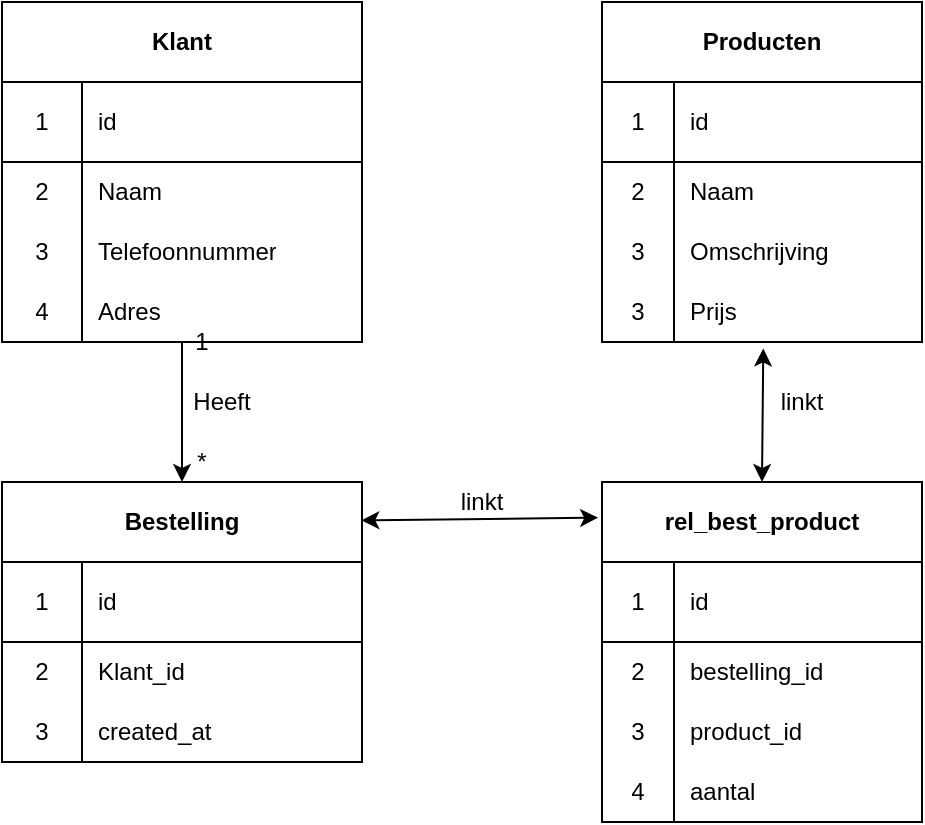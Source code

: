 <mxfile version="14.5.3" type="github">
  <diagram id="C5RBs43oDa-KdzZeNtuy" name="Page-1">
    <mxGraphModel dx="833" dy="593" grid="1" gridSize="10" guides="1" tooltips="1" connect="1" arrows="1" fold="1" page="1" pageScale="1" pageWidth="1300" pageHeight="1300" background="none" math="0" shadow="0">
      <root>
        <mxCell id="WIyWlLk6GJQsqaUBKTNV-0" />
        <mxCell id="WIyWlLk6GJQsqaUBKTNV-1" parent="WIyWlLk6GJQsqaUBKTNV-0" />
        <mxCell id="O79oeAFL2QF2HTidsIBU-59" style="edgeStyle=orthogonalEdgeStyle;rounded=0;orthogonalLoop=1;jettySize=auto;html=1;exitX=0.5;exitY=1;exitDx=0;exitDy=0;entryX=0.5;entryY=0;entryDx=0;entryDy=0;" edge="1" parent="WIyWlLk6GJQsqaUBKTNV-1" source="O79oeAFL2QF2HTidsIBU-7" target="O79oeAFL2QF2HTidsIBU-33">
          <mxGeometry relative="1" as="geometry" />
        </mxCell>
        <mxCell id="O79oeAFL2QF2HTidsIBU-7" value="Klant" style="shape=table;html=1;whiteSpace=wrap;startSize=40;container=1;collapsible=0;childLayout=tableLayout;fixedRows=1;rowLines=0;fontStyle=1;align=center;" vertex="1" parent="WIyWlLk6GJQsqaUBKTNV-1">
          <mxGeometry x="140" y="120" width="180" height="170" as="geometry" />
        </mxCell>
        <mxCell id="O79oeAFL2QF2HTidsIBU-8" value="" style="shape=partialRectangle;html=1;whiteSpace=wrap;collapsible=0;dropTarget=0;pointerEvents=0;fillColor=none;top=0;left=0;bottom=1;right=0;points=[[0,0.5],[1,0.5]];portConstraint=eastwest;" vertex="1" parent="O79oeAFL2QF2HTidsIBU-7">
          <mxGeometry y="40" width="180" height="40" as="geometry" />
        </mxCell>
        <mxCell id="O79oeAFL2QF2HTidsIBU-9" value="1" style="shape=partialRectangle;html=1;whiteSpace=wrap;connectable=0;fillColor=none;top=0;left=0;bottom=0;right=0;overflow=hidden;" vertex="1" parent="O79oeAFL2QF2HTidsIBU-8">
          <mxGeometry width="40" height="40" as="geometry" />
        </mxCell>
        <mxCell id="O79oeAFL2QF2HTidsIBU-10" value="id" style="shape=partialRectangle;html=1;whiteSpace=wrap;connectable=0;fillColor=none;top=0;left=0;bottom=0;right=0;align=left;spacingLeft=6;overflow=hidden;" vertex="1" parent="O79oeAFL2QF2HTidsIBU-8">
          <mxGeometry x="40" width="140" height="40" as="geometry" />
        </mxCell>
        <mxCell id="O79oeAFL2QF2HTidsIBU-11" value="" style="shape=partialRectangle;html=1;whiteSpace=wrap;collapsible=0;dropTarget=0;pointerEvents=0;fillColor=none;top=0;left=0;bottom=0;right=0;points=[[0,0.5],[1,0.5]];portConstraint=eastwest;" vertex="1" parent="O79oeAFL2QF2HTidsIBU-7">
          <mxGeometry y="80" width="180" height="30" as="geometry" />
        </mxCell>
        <mxCell id="O79oeAFL2QF2HTidsIBU-12" value="2" style="shape=partialRectangle;html=1;whiteSpace=wrap;connectable=0;fillColor=none;top=0;left=0;bottom=0;right=0;overflow=hidden;" vertex="1" parent="O79oeAFL2QF2HTidsIBU-11">
          <mxGeometry width="40" height="30" as="geometry" />
        </mxCell>
        <mxCell id="O79oeAFL2QF2HTidsIBU-13" value="Naam" style="shape=partialRectangle;html=1;whiteSpace=wrap;connectable=0;fillColor=none;top=0;left=0;bottom=0;right=0;align=left;spacingLeft=6;overflow=hidden;" vertex="1" parent="O79oeAFL2QF2HTidsIBU-11">
          <mxGeometry x="40" width="140" height="30" as="geometry" />
        </mxCell>
        <mxCell id="O79oeAFL2QF2HTidsIBU-14" value="" style="shape=partialRectangle;html=1;whiteSpace=wrap;collapsible=0;dropTarget=0;pointerEvents=0;fillColor=none;top=0;left=0;bottom=0;right=0;points=[[0,0.5],[1,0.5]];portConstraint=eastwest;" vertex="1" parent="O79oeAFL2QF2HTidsIBU-7">
          <mxGeometry y="110" width="180" height="30" as="geometry" />
        </mxCell>
        <mxCell id="O79oeAFL2QF2HTidsIBU-15" value="3" style="shape=partialRectangle;html=1;whiteSpace=wrap;connectable=0;fillColor=none;top=0;left=0;bottom=0;right=0;overflow=hidden;" vertex="1" parent="O79oeAFL2QF2HTidsIBU-14">
          <mxGeometry width="40" height="30" as="geometry" />
        </mxCell>
        <mxCell id="O79oeAFL2QF2HTidsIBU-16" value="Telefoonnummer" style="shape=partialRectangle;html=1;whiteSpace=wrap;connectable=0;fillColor=none;top=0;left=0;bottom=0;right=0;align=left;spacingLeft=6;overflow=hidden;" vertex="1" parent="O79oeAFL2QF2HTidsIBU-14">
          <mxGeometry x="40" width="140" height="30" as="geometry" />
        </mxCell>
        <mxCell id="O79oeAFL2QF2HTidsIBU-17" value="" style="shape=partialRectangle;html=1;whiteSpace=wrap;collapsible=0;dropTarget=0;pointerEvents=0;fillColor=none;top=0;left=0;bottom=0;right=0;points=[[0,0.5],[1,0.5]];portConstraint=eastwest;" vertex="1" parent="O79oeAFL2QF2HTidsIBU-7">
          <mxGeometry y="140" width="180" height="30" as="geometry" />
        </mxCell>
        <mxCell id="O79oeAFL2QF2HTidsIBU-18" value="4" style="shape=partialRectangle;html=1;whiteSpace=wrap;connectable=0;fillColor=none;top=0;left=0;bottom=0;right=0;overflow=hidden;" vertex="1" parent="O79oeAFL2QF2HTidsIBU-17">
          <mxGeometry width="40" height="30" as="geometry" />
        </mxCell>
        <mxCell id="O79oeAFL2QF2HTidsIBU-19" value="Adres" style="shape=partialRectangle;html=1;whiteSpace=wrap;connectable=0;fillColor=none;top=0;left=0;bottom=0;right=0;align=left;spacingLeft=6;overflow=hidden;" vertex="1" parent="O79oeAFL2QF2HTidsIBU-17">
          <mxGeometry x="40" width="140" height="30" as="geometry" />
        </mxCell>
        <mxCell id="O79oeAFL2QF2HTidsIBU-20" value="Producten" style="shape=table;html=1;whiteSpace=wrap;startSize=40;container=1;collapsible=0;childLayout=tableLayout;fixedRows=1;rowLines=0;fontStyle=1;align=center;" vertex="1" parent="WIyWlLk6GJQsqaUBKTNV-1">
          <mxGeometry x="440" y="120" width="160" height="170" as="geometry" />
        </mxCell>
        <mxCell id="O79oeAFL2QF2HTidsIBU-21" value="" style="shape=partialRectangle;html=1;whiteSpace=wrap;collapsible=0;dropTarget=0;pointerEvents=0;fillColor=none;top=0;left=0;bottom=1;right=0;points=[[0,0.5],[1,0.5]];portConstraint=eastwest;" vertex="1" parent="O79oeAFL2QF2HTidsIBU-20">
          <mxGeometry y="40" width="160" height="40" as="geometry" />
        </mxCell>
        <mxCell id="O79oeAFL2QF2HTidsIBU-22" value="1" style="shape=partialRectangle;html=1;whiteSpace=wrap;connectable=0;fillColor=none;top=0;left=0;bottom=0;right=0;overflow=hidden;" vertex="1" parent="O79oeAFL2QF2HTidsIBU-21">
          <mxGeometry width="36" height="40" as="geometry" />
        </mxCell>
        <mxCell id="O79oeAFL2QF2HTidsIBU-23" value="id" style="shape=partialRectangle;html=1;whiteSpace=wrap;connectable=0;fillColor=none;top=0;left=0;bottom=0;right=0;align=left;spacingLeft=6;overflow=hidden;" vertex="1" parent="O79oeAFL2QF2HTidsIBU-21">
          <mxGeometry x="36" width="124" height="40" as="geometry" />
        </mxCell>
        <mxCell id="O79oeAFL2QF2HTidsIBU-24" value="" style="shape=partialRectangle;html=1;whiteSpace=wrap;collapsible=0;dropTarget=0;pointerEvents=0;fillColor=none;top=0;left=0;bottom=0;right=0;points=[[0,0.5],[1,0.5]];portConstraint=eastwest;" vertex="1" parent="O79oeAFL2QF2HTidsIBU-20">
          <mxGeometry y="80" width="160" height="30" as="geometry" />
        </mxCell>
        <mxCell id="O79oeAFL2QF2HTidsIBU-25" value="2" style="shape=partialRectangle;html=1;whiteSpace=wrap;connectable=0;fillColor=none;top=0;left=0;bottom=0;right=0;overflow=hidden;" vertex="1" parent="O79oeAFL2QF2HTidsIBU-24">
          <mxGeometry width="36" height="30" as="geometry" />
        </mxCell>
        <mxCell id="O79oeAFL2QF2HTidsIBU-26" value="Naam" style="shape=partialRectangle;html=1;whiteSpace=wrap;connectable=0;fillColor=none;top=0;left=0;bottom=0;right=0;align=left;spacingLeft=6;overflow=hidden;" vertex="1" parent="O79oeAFL2QF2HTidsIBU-24">
          <mxGeometry x="36" width="124" height="30" as="geometry" />
        </mxCell>
        <mxCell id="O79oeAFL2QF2HTidsIBU-27" value="" style="shape=partialRectangle;html=1;whiteSpace=wrap;collapsible=0;dropTarget=0;pointerEvents=0;fillColor=none;top=0;left=0;bottom=0;right=0;points=[[0,0.5],[1,0.5]];portConstraint=eastwest;" vertex="1" parent="O79oeAFL2QF2HTidsIBU-20">
          <mxGeometry y="110" width="160" height="30" as="geometry" />
        </mxCell>
        <mxCell id="O79oeAFL2QF2HTidsIBU-28" value="3" style="shape=partialRectangle;html=1;whiteSpace=wrap;connectable=0;fillColor=none;top=0;left=0;bottom=0;right=0;overflow=hidden;" vertex="1" parent="O79oeAFL2QF2HTidsIBU-27">
          <mxGeometry width="36" height="30" as="geometry" />
        </mxCell>
        <mxCell id="O79oeAFL2QF2HTidsIBU-29" value="Omschrijving" style="shape=partialRectangle;html=1;whiteSpace=wrap;connectable=0;fillColor=none;top=0;left=0;bottom=0;right=0;align=left;spacingLeft=6;overflow=hidden;" vertex="1" parent="O79oeAFL2QF2HTidsIBU-27">
          <mxGeometry x="36" width="124" height="30" as="geometry" />
        </mxCell>
        <mxCell id="O79oeAFL2QF2HTidsIBU-30" value="" style="shape=partialRectangle;html=1;whiteSpace=wrap;collapsible=0;dropTarget=0;pointerEvents=0;fillColor=none;top=0;left=0;bottom=0;right=0;points=[[0,0.5],[1,0.5]];portConstraint=eastwest;" vertex="1" parent="O79oeAFL2QF2HTidsIBU-20">
          <mxGeometry y="140" width="160" height="30" as="geometry" />
        </mxCell>
        <mxCell id="O79oeAFL2QF2HTidsIBU-31" value="3" style="shape=partialRectangle;html=1;whiteSpace=wrap;connectable=0;fillColor=none;top=0;left=0;bottom=0;right=0;overflow=hidden;" vertex="1" parent="O79oeAFL2QF2HTidsIBU-30">
          <mxGeometry width="36" height="30" as="geometry" />
        </mxCell>
        <mxCell id="O79oeAFL2QF2HTidsIBU-32" value="Prijs" style="shape=partialRectangle;html=1;whiteSpace=wrap;connectable=0;fillColor=none;top=0;left=0;bottom=0;right=0;align=left;spacingLeft=6;overflow=hidden;" vertex="1" parent="O79oeAFL2QF2HTidsIBU-30">
          <mxGeometry x="36" width="124" height="30" as="geometry" />
        </mxCell>
        <mxCell id="O79oeAFL2QF2HTidsIBU-33" value="Bestelling" style="shape=table;html=1;whiteSpace=wrap;startSize=40;container=1;collapsible=0;childLayout=tableLayout;fixedRows=1;rowLines=0;fontStyle=1;align=center;" vertex="1" parent="WIyWlLk6GJQsqaUBKTNV-1">
          <mxGeometry x="140" y="360" width="180" height="140" as="geometry" />
        </mxCell>
        <mxCell id="O79oeAFL2QF2HTidsIBU-34" value="" style="shape=partialRectangle;html=1;whiteSpace=wrap;collapsible=0;dropTarget=0;pointerEvents=0;fillColor=none;top=0;left=0;bottom=1;right=0;points=[[0,0.5],[1,0.5]];portConstraint=eastwest;" vertex="1" parent="O79oeAFL2QF2HTidsIBU-33">
          <mxGeometry y="40" width="180" height="40" as="geometry" />
        </mxCell>
        <mxCell id="O79oeAFL2QF2HTidsIBU-35" value="1" style="shape=partialRectangle;html=1;whiteSpace=wrap;connectable=0;fillColor=none;top=0;left=0;bottom=0;right=0;overflow=hidden;" vertex="1" parent="O79oeAFL2QF2HTidsIBU-34">
          <mxGeometry width="40" height="40" as="geometry" />
        </mxCell>
        <mxCell id="O79oeAFL2QF2HTidsIBU-36" value="id" style="shape=partialRectangle;html=1;whiteSpace=wrap;connectable=0;fillColor=none;top=0;left=0;bottom=0;right=0;align=left;spacingLeft=6;overflow=hidden;" vertex="1" parent="O79oeAFL2QF2HTidsIBU-34">
          <mxGeometry x="40" width="140" height="40" as="geometry" />
        </mxCell>
        <mxCell id="O79oeAFL2QF2HTidsIBU-37" value="" style="shape=partialRectangle;html=1;whiteSpace=wrap;collapsible=0;dropTarget=0;pointerEvents=0;fillColor=none;top=0;left=0;bottom=0;right=0;points=[[0,0.5],[1,0.5]];portConstraint=eastwest;" vertex="1" parent="O79oeAFL2QF2HTidsIBU-33">
          <mxGeometry y="80" width="180" height="30" as="geometry" />
        </mxCell>
        <mxCell id="O79oeAFL2QF2HTidsIBU-38" value="2" style="shape=partialRectangle;html=1;whiteSpace=wrap;connectable=0;fillColor=none;top=0;left=0;bottom=0;right=0;overflow=hidden;" vertex="1" parent="O79oeAFL2QF2HTidsIBU-37">
          <mxGeometry width="40" height="30" as="geometry" />
        </mxCell>
        <mxCell id="O79oeAFL2QF2HTidsIBU-39" value="Klant_id" style="shape=partialRectangle;html=1;whiteSpace=wrap;connectable=0;fillColor=none;top=0;left=0;bottom=0;right=0;align=left;spacingLeft=6;overflow=hidden;" vertex="1" parent="O79oeAFL2QF2HTidsIBU-37">
          <mxGeometry x="40" width="140" height="30" as="geometry" />
        </mxCell>
        <mxCell id="O79oeAFL2QF2HTidsIBU-40" value="" style="shape=partialRectangle;html=1;whiteSpace=wrap;collapsible=0;dropTarget=0;pointerEvents=0;fillColor=none;top=0;left=0;bottom=0;right=0;points=[[0,0.5],[1,0.5]];portConstraint=eastwest;" vertex="1" parent="O79oeAFL2QF2HTidsIBU-33">
          <mxGeometry y="110" width="180" height="30" as="geometry" />
        </mxCell>
        <mxCell id="O79oeAFL2QF2HTidsIBU-41" value="3" style="shape=partialRectangle;html=1;whiteSpace=wrap;connectable=0;fillColor=none;top=0;left=0;bottom=0;right=0;overflow=hidden;" vertex="1" parent="O79oeAFL2QF2HTidsIBU-40">
          <mxGeometry width="40" height="30" as="geometry" />
        </mxCell>
        <mxCell id="O79oeAFL2QF2HTidsIBU-42" value="created_at" style="shape=partialRectangle;html=1;whiteSpace=wrap;connectable=0;fillColor=none;top=0;left=0;bottom=0;right=0;align=left;spacingLeft=6;overflow=hidden;" vertex="1" parent="O79oeAFL2QF2HTidsIBU-40">
          <mxGeometry x="40" width="140" height="30" as="geometry" />
        </mxCell>
        <mxCell id="O79oeAFL2QF2HTidsIBU-43" value="rel_best_product" style="shape=table;html=1;whiteSpace=wrap;startSize=40;container=1;collapsible=0;childLayout=tableLayout;fixedRows=1;rowLines=0;fontStyle=1;align=center;" vertex="1" parent="WIyWlLk6GJQsqaUBKTNV-1">
          <mxGeometry x="440" y="360" width="160" height="170" as="geometry" />
        </mxCell>
        <mxCell id="O79oeAFL2QF2HTidsIBU-44" value="" style="shape=partialRectangle;html=1;whiteSpace=wrap;collapsible=0;dropTarget=0;pointerEvents=0;fillColor=none;top=0;left=0;bottom=1;right=0;points=[[0,0.5],[1,0.5]];portConstraint=eastwest;" vertex="1" parent="O79oeAFL2QF2HTidsIBU-43">
          <mxGeometry y="40" width="160" height="40" as="geometry" />
        </mxCell>
        <mxCell id="O79oeAFL2QF2HTidsIBU-45" value="1" style="shape=partialRectangle;html=1;whiteSpace=wrap;connectable=0;fillColor=none;top=0;left=0;bottom=0;right=0;overflow=hidden;" vertex="1" parent="O79oeAFL2QF2HTidsIBU-44">
          <mxGeometry width="36" height="40" as="geometry" />
        </mxCell>
        <mxCell id="O79oeAFL2QF2HTidsIBU-46" value="id" style="shape=partialRectangle;html=1;whiteSpace=wrap;connectable=0;fillColor=none;top=0;left=0;bottom=0;right=0;align=left;spacingLeft=6;overflow=hidden;" vertex="1" parent="O79oeAFL2QF2HTidsIBU-44">
          <mxGeometry x="36" width="124" height="40" as="geometry" />
        </mxCell>
        <mxCell id="O79oeAFL2QF2HTidsIBU-50" value="" style="shape=partialRectangle;html=1;whiteSpace=wrap;collapsible=0;dropTarget=0;pointerEvents=0;fillColor=none;top=0;left=0;bottom=0;right=0;points=[[0,0.5],[1,0.5]];portConstraint=eastwest;" vertex="1" parent="O79oeAFL2QF2HTidsIBU-43">
          <mxGeometry y="80" width="160" height="30" as="geometry" />
        </mxCell>
        <mxCell id="O79oeAFL2QF2HTidsIBU-51" value="2" style="shape=partialRectangle;html=1;whiteSpace=wrap;connectable=0;fillColor=none;top=0;left=0;bottom=0;right=0;overflow=hidden;" vertex="1" parent="O79oeAFL2QF2HTidsIBU-50">
          <mxGeometry width="36" height="30" as="geometry" />
        </mxCell>
        <mxCell id="O79oeAFL2QF2HTidsIBU-52" value="bestelling_id" style="shape=partialRectangle;html=1;whiteSpace=wrap;connectable=0;fillColor=none;top=0;left=0;bottom=0;right=0;align=left;spacingLeft=6;overflow=hidden;" vertex="1" parent="O79oeAFL2QF2HTidsIBU-50">
          <mxGeometry x="36" width="124" height="30" as="geometry" />
        </mxCell>
        <mxCell id="O79oeAFL2QF2HTidsIBU-47" value="" style="shape=partialRectangle;html=1;whiteSpace=wrap;collapsible=0;dropTarget=0;pointerEvents=0;fillColor=none;top=0;left=0;bottom=0;right=0;points=[[0,0.5],[1,0.5]];portConstraint=eastwest;" vertex="1" parent="O79oeAFL2QF2HTidsIBU-43">
          <mxGeometry y="110" width="160" height="30" as="geometry" />
        </mxCell>
        <mxCell id="O79oeAFL2QF2HTidsIBU-48" value="3" style="shape=partialRectangle;html=1;whiteSpace=wrap;connectable=0;fillColor=none;top=0;left=0;bottom=0;right=0;overflow=hidden;" vertex="1" parent="O79oeAFL2QF2HTidsIBU-47">
          <mxGeometry width="36" height="30" as="geometry" />
        </mxCell>
        <mxCell id="O79oeAFL2QF2HTidsIBU-49" value="product_id" style="shape=partialRectangle;html=1;whiteSpace=wrap;connectable=0;fillColor=none;top=0;left=0;bottom=0;right=0;align=left;spacingLeft=6;overflow=hidden;" vertex="1" parent="O79oeAFL2QF2HTidsIBU-47">
          <mxGeometry x="36" width="124" height="30" as="geometry" />
        </mxCell>
        <mxCell id="O79oeAFL2QF2HTidsIBU-53" value="" style="shape=partialRectangle;html=1;whiteSpace=wrap;collapsible=0;dropTarget=0;pointerEvents=0;fillColor=none;top=0;left=0;bottom=0;right=0;points=[[0,0.5],[1,0.5]];portConstraint=eastwest;" vertex="1" parent="O79oeAFL2QF2HTidsIBU-43">
          <mxGeometry y="140" width="160" height="30" as="geometry" />
        </mxCell>
        <mxCell id="O79oeAFL2QF2HTidsIBU-54" value="4" style="shape=partialRectangle;html=1;whiteSpace=wrap;connectable=0;fillColor=none;top=0;left=0;bottom=0;right=0;overflow=hidden;" vertex="1" parent="O79oeAFL2QF2HTidsIBU-53">
          <mxGeometry width="36" height="30" as="geometry" />
        </mxCell>
        <mxCell id="O79oeAFL2QF2HTidsIBU-55" value="aantal" style="shape=partialRectangle;html=1;whiteSpace=wrap;connectable=0;fillColor=none;top=0;left=0;bottom=0;right=0;align=left;spacingLeft=6;overflow=hidden;" vertex="1" parent="O79oeAFL2QF2HTidsIBU-53">
          <mxGeometry x="36" width="124" height="30" as="geometry" />
        </mxCell>
        <mxCell id="O79oeAFL2QF2HTidsIBU-56" value="" style="endArrow=classic;startArrow=classic;html=1;exitX=0.998;exitY=0.137;exitDx=0;exitDy=0;exitPerimeter=0;entryX=-0.012;entryY=0.105;entryDx=0;entryDy=0;entryPerimeter=0;" edge="1" parent="WIyWlLk6GJQsqaUBKTNV-1" source="O79oeAFL2QF2HTidsIBU-33" target="O79oeAFL2QF2HTidsIBU-43">
          <mxGeometry width="50" height="50" relative="1" as="geometry">
            <mxPoint x="520" y="430" as="sourcePoint" />
            <mxPoint x="570" y="380" as="targetPoint" />
          </mxGeometry>
        </mxCell>
        <mxCell id="O79oeAFL2QF2HTidsIBU-60" value="Heeft" style="text;html=1;strokeColor=none;fillColor=none;align=center;verticalAlign=middle;whiteSpace=wrap;rounded=0;" vertex="1" parent="WIyWlLk6GJQsqaUBKTNV-1">
          <mxGeometry x="210" y="310" width="80" height="20" as="geometry" />
        </mxCell>
        <mxCell id="O79oeAFL2QF2HTidsIBU-61" value="1" style="text;html=1;strokeColor=none;fillColor=none;align=center;verticalAlign=middle;whiteSpace=wrap;rounded=0;" vertex="1" parent="WIyWlLk6GJQsqaUBKTNV-1">
          <mxGeometry x="220" y="280" width="40" height="20" as="geometry" />
        </mxCell>
        <mxCell id="O79oeAFL2QF2HTidsIBU-62" value="*" style="text;html=1;strokeColor=none;fillColor=none;align=center;verticalAlign=middle;whiteSpace=wrap;rounded=0;" vertex="1" parent="WIyWlLk6GJQsqaUBKTNV-1">
          <mxGeometry x="220" y="340" width="40" height="20" as="geometry" />
        </mxCell>
        <mxCell id="O79oeAFL2QF2HTidsIBU-64" value="linkt" style="text;html=1;strokeColor=none;fillColor=none;align=center;verticalAlign=middle;whiteSpace=wrap;rounded=0;" vertex="1" parent="WIyWlLk6GJQsqaUBKTNV-1">
          <mxGeometry x="360" y="360" width="40" height="20" as="geometry" />
        </mxCell>
        <mxCell id="O79oeAFL2QF2HTidsIBU-65" value="linkt" style="text;html=1;strokeColor=none;fillColor=none;align=center;verticalAlign=middle;whiteSpace=wrap;rounded=0;" vertex="1" parent="WIyWlLk6GJQsqaUBKTNV-1">
          <mxGeometry x="520" y="310" width="40" height="20" as="geometry" />
        </mxCell>
        <mxCell id="O79oeAFL2QF2HTidsIBU-66" value="" style="endArrow=classic;startArrow=classic;html=1;exitX=0.5;exitY=0;exitDx=0;exitDy=0;entryX=0.504;entryY=1.107;entryDx=0;entryDy=0;entryPerimeter=0;" edge="1" parent="WIyWlLk6GJQsqaUBKTNV-1" source="O79oeAFL2QF2HTidsIBU-43" target="O79oeAFL2QF2HTidsIBU-30">
          <mxGeometry width="50" height="50" relative="1" as="geometry">
            <mxPoint x="600" y="377" as="sourcePoint" />
            <mxPoint x="510" y="310" as="targetPoint" />
          </mxGeometry>
        </mxCell>
      </root>
    </mxGraphModel>
  </diagram>
</mxfile>
